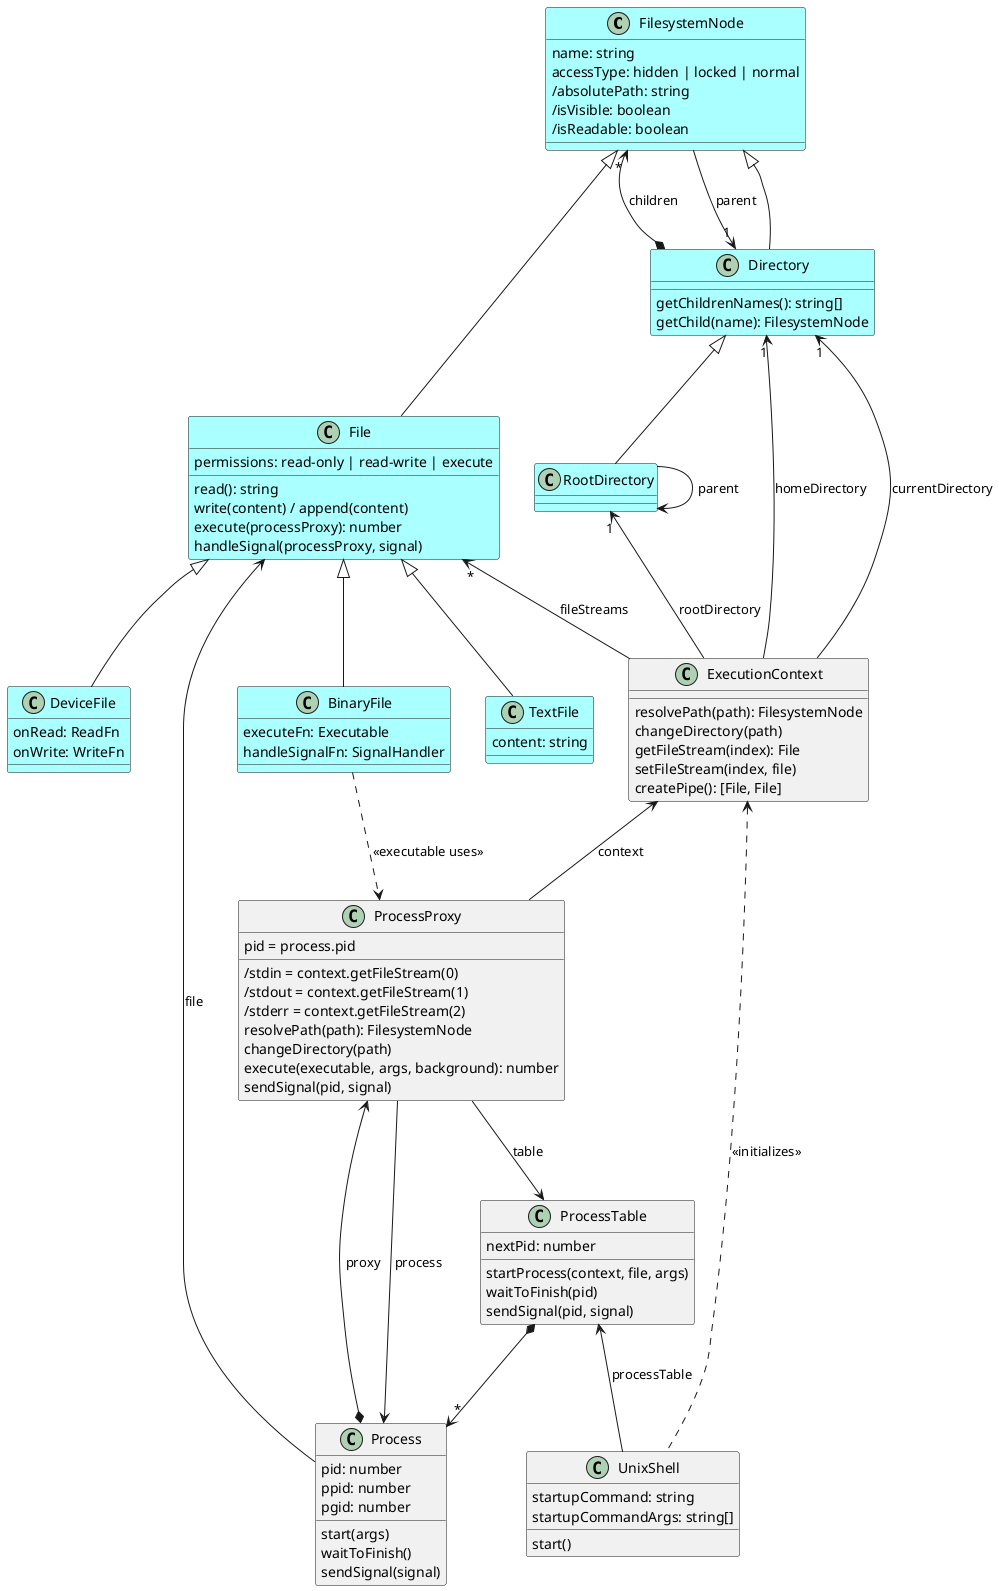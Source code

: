 @startuml Simplified class diagram

skinparam Ranksep 80

class FilesystemNode #aaffff {
    name: string
    accessType: hidden | locked | normal
    /absolutePath: string
    /isVisible: boolean
    /isReadable: boolean
}

class Directory #aaffff {
    getChildrenNames(): string[]
    getChild(name): FilesystemNode
}
FilesystemNode <|-- Directory

class RootDirectory #aaffff {
}
Directory <|-- RootDirectory 
RootDirectory --> RootDirectory : parent

Directory *-u-> "*" FilesystemNode : children
FilesystemNode --> "1" Directory : parent

class File #aaffff {
    permissions: read-only | read-write | execute
    read(): string
    write(content) / append(content)
    execute(processProxy): number
    handleSignal(processProxy, signal)
}
FilesystemNode <|-- File

class TextFile #aaffff {
    content: string
}
File <|-- TextFile

class BinaryFile #aaffff {
    executeFn: Executable
    handleSignalFn: SignalHandler
}
File <|-- BinaryFile

class DeviceFile #aaffff {
    onRead: ReadFn
    onWrite: WriteFn
}
File <|-- DeviceFile


class ExecutionContext {
    resolvePath(path): FilesystemNode
    changeDirectory(path)
    getFileStream(index): File
    setFileStream(index, file)
    createPipe(): [File, File]
}

ExecutionContext -u-> "*" File: fileStreams
ExecutionContext -u-> "1" RootDirectory: rootDirectory
ExecutionContext -u-> "1" Directory: homeDirectory
ExecutionContext -u-> "1" Directory: currentDirectory

class Process {
    pid: number
    ppid: number
    pgid: number
    start(args)
    waitToFinish()
    sendSignal(signal)
    
}
Process -u-> File : file
BinaryFile ..> ProcessProxy : "<<executable uses>>"
class ProcessTable {
    nextPid: number
    startProcess(context, file, args)
    waitToFinish(pid)
    sendSignal(pid, signal)
}
ProcessTable *--> "*" Process

' Process --> "1" ProcessTable: table

class ProcessProxy {
    pid = process.pid
    /stdin = context.getFileStream(0)
    /stdout = context.getFileStream(1)
    /stderr = context.getFileStream(2)
    resolvePath(path): FilesystemNode
    changeDirectory(path)
    execute(executable, args, background): number
    sendSignal(pid, signal)
}
ProcessProxy -u-> ExecutionContext : context
ProcessProxy --> Process : process
ProcessProxy --> ProcessTable : table
Process *-u-> ProcessProxy : proxy


class UnixShell {
    startupCommand: string
    startupCommandArgs: string[]
    start()
}
UnixShell -u-> ProcessTable : processTable
UnixShell .u.> ExecutionContext : <<initializes>>

@enduml
